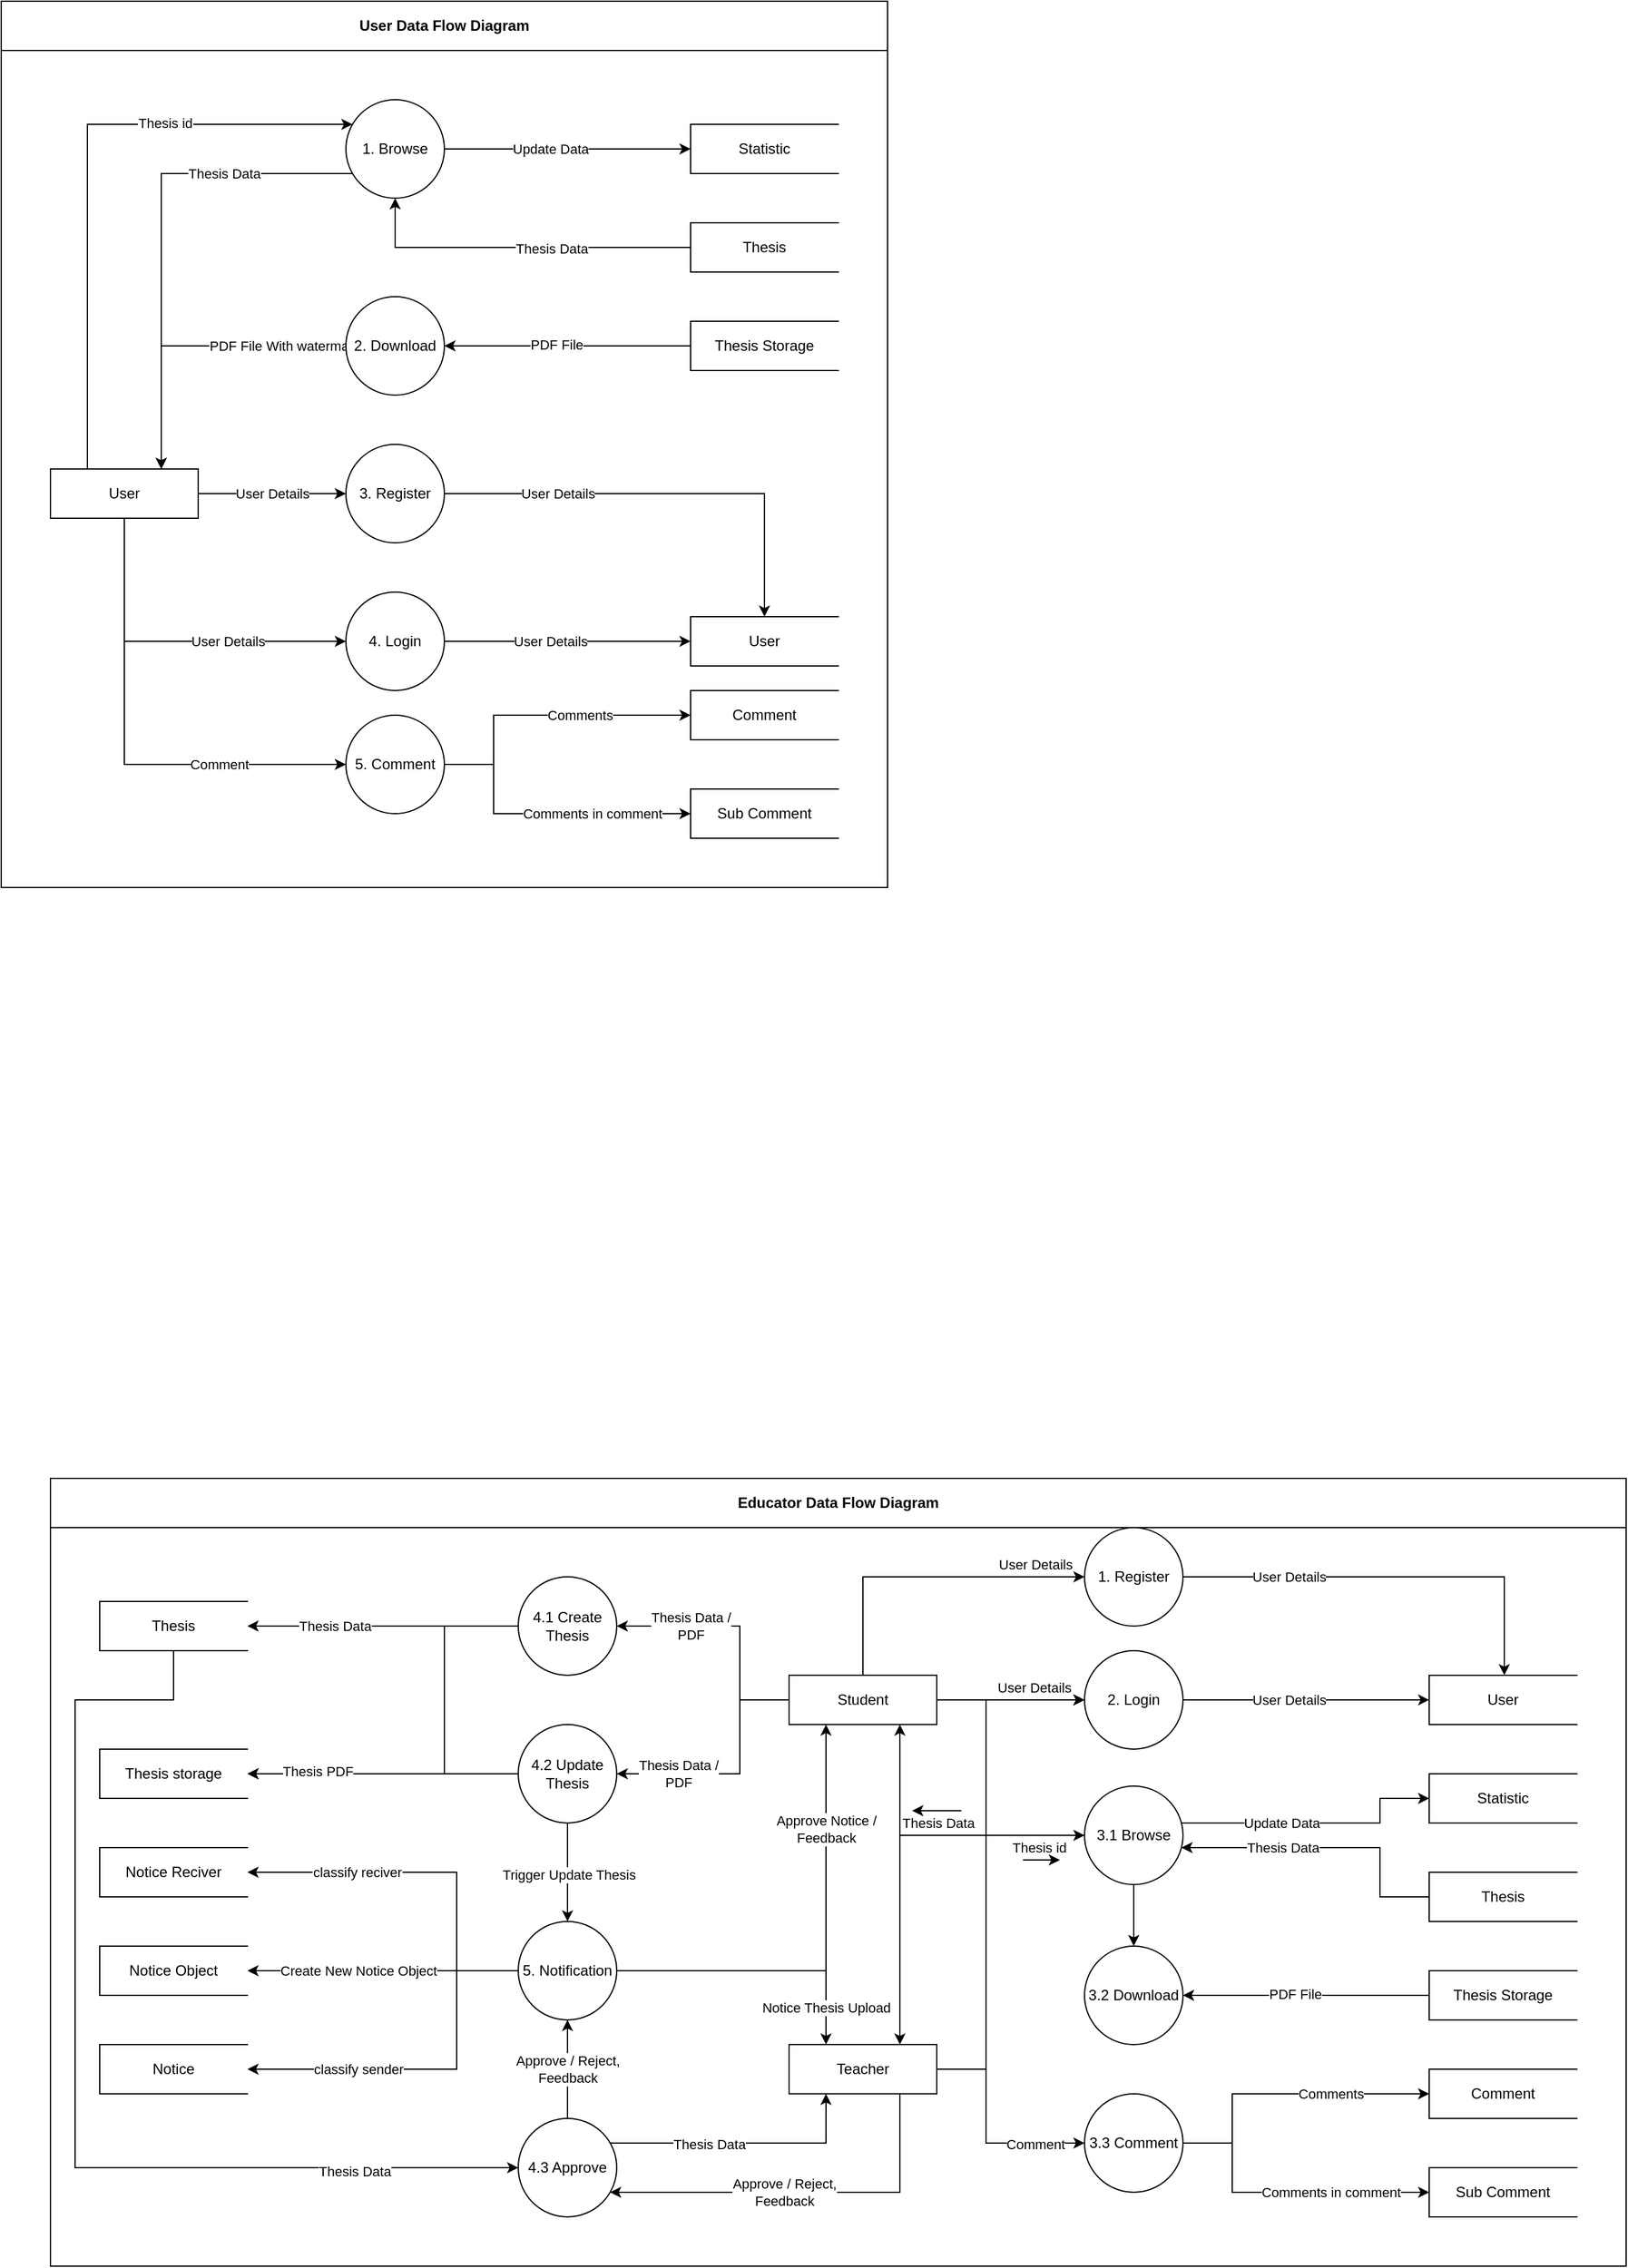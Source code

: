<mxfile version="28.2.3">
  <diagram name="Page-1" id="c7558073-3199-34d8-9f00-42111426c3f3">
    <mxGraphModel dx="2578" dy="1429" grid="1" gridSize="10" guides="1" tooltips="1" connect="1" arrows="1" fold="1" page="1" pageScale="1" pageWidth="1654" pageHeight="1169" background="none" math="0" shadow="0">
      <root>
        <mxCell id="0" />
        <mxCell id="1" parent="0" />
        <mxCell id="8hbtTOkc67gpcLUHmNxA-40" value="&lt;span style=&quot;color: rgb(0, 0, 0);&quot;&gt;Educator Data Flow Diagram&lt;/span&gt;" style="swimlane;whiteSpace=wrap;html=1;startSize=40;" parent="1" vertex="1">
          <mxGeometry x="80" y="1240" width="1280" height="640" as="geometry" />
        </mxCell>
        <mxCell id="8hbtTOkc67gpcLUHmNxA-41" style="edgeStyle=orthogonalEdgeStyle;rounded=0;orthogonalLoop=1;jettySize=auto;html=1;" parent="8hbtTOkc67gpcLUHmNxA-40" source="8hbtTOkc67gpcLUHmNxA-71" target="8hbtTOkc67gpcLUHmNxA-50" edge="1">
          <mxGeometry relative="1" as="geometry">
            <mxPoint x="440" y="179.95" as="sourcePoint" />
            <Array as="points">
              <mxPoint x="270" y="120" />
              <mxPoint x="270" y="120" />
            </Array>
          </mxGeometry>
        </mxCell>
        <mxCell id="8hbtTOkc67gpcLUHmNxA-42" value="Thesis Data" style="edgeLabel;html=1;align=center;verticalAlign=middle;resizable=0;points=[];" parent="8hbtTOkc67gpcLUHmNxA-41" vertex="1" connectable="0">
          <mxGeometry x="0.478" y="2" relative="1" as="geometry">
            <mxPoint x="13" y="-2" as="offset" />
          </mxGeometry>
        </mxCell>
        <mxCell id="8hbtTOkc67gpcLUHmNxA-43" style="edgeStyle=orthogonalEdgeStyle;rounded=0;orthogonalLoop=1;jettySize=auto;html=1;" parent="8hbtTOkc67gpcLUHmNxA-40" source="8hbtTOkc67gpcLUHmNxA-49" target="8hbtTOkc67gpcLUHmNxA-71" edge="1">
          <mxGeometry relative="1" as="geometry">
            <mxPoint x="320" y="179.95" as="targetPoint" />
            <Array as="points">
              <mxPoint x="560" y="179.95" />
              <mxPoint x="560" y="119.95" />
            </Array>
          </mxGeometry>
        </mxCell>
        <mxCell id="8hbtTOkc67gpcLUHmNxA-44" value="Thesis Data /&lt;div&gt;PDF&lt;/div&gt;" style="edgeLabel;html=1;align=center;verticalAlign=middle;resizable=0;points=[];" parent="8hbtTOkc67gpcLUHmNxA-43" vertex="1" connectable="0">
          <mxGeometry x="-0.186" y="3" relative="1" as="geometry">
            <mxPoint x="-37" y="-19" as="offset" />
          </mxGeometry>
        </mxCell>
        <mxCell id="8hbtTOkc67gpcLUHmNxA-45" style="edgeStyle=orthogonalEdgeStyle;rounded=0;orthogonalLoop=1;jettySize=auto;html=1;" parent="8hbtTOkc67gpcLUHmNxA-40" source="8hbtTOkc67gpcLUHmNxA-49" target="8hbtTOkc67gpcLUHmNxA-74" edge="1">
          <mxGeometry relative="1" as="geometry">
            <Array as="points">
              <mxPoint x="560" y="179.95" />
              <mxPoint x="560" y="239.95" />
            </Array>
            <mxPoint x="320" y="259.95" as="targetPoint" />
          </mxGeometry>
        </mxCell>
        <mxCell id="8hbtTOkc67gpcLUHmNxA-46" value="Thesis Data /&lt;div&gt;PDF&lt;/div&gt;" style="edgeLabel;html=1;align=center;verticalAlign=middle;resizable=0;points=[];" parent="8hbtTOkc67gpcLUHmNxA-45" vertex="1" connectable="0">
          <mxGeometry x="0.372" y="-4" relative="1" as="geometry">
            <mxPoint x="-13" y="4" as="offset" />
          </mxGeometry>
        </mxCell>
        <mxCell id="8hbtTOkc67gpcLUHmNxA-47" style="edgeStyle=orthogonalEdgeStyle;html=1;rounded=0;curved=0;strokeColor=default;" parent="8hbtTOkc67gpcLUHmNxA-40" source="8hbtTOkc67gpcLUHmNxA-49" target="8hbtTOkc67gpcLUHmNxA-98" edge="1">
          <mxGeometry relative="1" as="geometry">
            <Array as="points">
              <mxPoint x="660" y="80" />
            </Array>
          </mxGeometry>
        </mxCell>
        <mxCell id="8hbtTOkc67gpcLUHmNxA-48" value="&lt;span style=&quot;color: rgb(0, 0, 0);&quot;&gt;User Details&lt;/span&gt;" style="edgeLabel;html=1;align=center;verticalAlign=middle;resizable=0;points=[];" parent="8hbtTOkc67gpcLUHmNxA-47" vertex="1" connectable="0">
          <mxGeometry x="0.177" relative="1" as="geometry">
            <mxPoint x="67" y="-10" as="offset" />
          </mxGeometry>
        </mxCell>
        <mxCell id="8hbtTOkc67gpcLUHmNxA-49" value="Student" style="html=1;dashed=0;whiteSpace=wrap;rounded=0;" parent="8hbtTOkc67gpcLUHmNxA-40" vertex="1">
          <mxGeometry x="600" y="159.95" width="120" height="40" as="geometry" />
        </mxCell>
        <mxCell id="3HOMXt8vWWaVYnF211hJ-46" style="edgeStyle=orthogonalEdgeStyle;rounded=0;orthogonalLoop=1;jettySize=auto;html=1;" edge="1" parent="8hbtTOkc67gpcLUHmNxA-40" source="8hbtTOkc67gpcLUHmNxA-50" target="8hbtTOkc67gpcLUHmNxA-79">
          <mxGeometry relative="1" as="geometry">
            <Array as="points">
              <mxPoint x="100" y="180" />
              <mxPoint x="20" y="180" />
              <mxPoint x="20" y="560" />
            </Array>
          </mxGeometry>
        </mxCell>
        <mxCell id="3HOMXt8vWWaVYnF211hJ-47" value="Thesis Data" style="edgeLabel;html=1;align=center;verticalAlign=middle;resizable=0;points=[];" vertex="1" connectable="0" parent="3HOMXt8vWWaVYnF211hJ-46">
          <mxGeometry x="0.689" y="-3" relative="1" as="geometry">
            <mxPoint as="offset" />
          </mxGeometry>
        </mxCell>
        <mxCell id="8hbtTOkc67gpcLUHmNxA-50" value="Thesis" style="html=1;dashed=0;whiteSpace=wrap;shape=partialRectangle;right=0;" parent="8hbtTOkc67gpcLUHmNxA-40" vertex="1">
          <mxGeometry x="40" y="99.95" width="120" height="40" as="geometry" />
        </mxCell>
        <mxCell id="8hbtTOkc67gpcLUHmNxA-51" style="edgeStyle=orthogonalEdgeStyle;rounded=0;orthogonalLoop=1;jettySize=auto;html=1;" parent="8hbtTOkc67gpcLUHmNxA-40" source="8hbtTOkc67gpcLUHmNxA-74" edge="1">
          <mxGeometry relative="1" as="geometry">
            <mxPoint x="420" y="359.95" as="targetPoint" />
            <Array as="points" />
            <mxPoint x="380" y="279.95" as="sourcePoint" />
          </mxGeometry>
        </mxCell>
        <mxCell id="8hbtTOkc67gpcLUHmNxA-52" value="Trigger Update Thesis" style="edgeLabel;html=1;align=center;verticalAlign=middle;resizable=0;points=[];" parent="8hbtTOkc67gpcLUHmNxA-51" vertex="1" connectable="0">
          <mxGeometry x="0.081" y="-1" relative="1" as="geometry">
            <mxPoint x="1" y="-1" as="offset" />
          </mxGeometry>
        </mxCell>
        <mxCell id="8hbtTOkc67gpcLUHmNxA-53" style="edgeStyle=orthogonalEdgeStyle;rounded=0;orthogonalLoop=1;jettySize=auto;html=1;" parent="8hbtTOkc67gpcLUHmNxA-40" source="8hbtTOkc67gpcLUHmNxA-78" target="8hbtTOkc67gpcLUHmNxA-65" edge="1">
          <mxGeometry relative="1" as="geometry">
            <mxPoint x="480" y="389.947" as="sourcePoint" />
            <Array as="points">
              <mxPoint x="630" y="400" />
            </Array>
          </mxGeometry>
        </mxCell>
        <mxCell id="8hbtTOkc67gpcLUHmNxA-54" value="Notice Thesis Upload" style="edgeLabel;html=1;align=center;verticalAlign=middle;resizable=0;points=[];" parent="8hbtTOkc67gpcLUHmNxA-53" vertex="1" connectable="0">
          <mxGeometry x="0.674" y="-1" relative="1" as="geometry">
            <mxPoint x="1" y="7" as="offset" />
          </mxGeometry>
        </mxCell>
        <mxCell id="8hbtTOkc67gpcLUHmNxA-55" style="edgeStyle=orthogonalEdgeStyle;rounded=0;orthogonalLoop=1;jettySize=auto;html=1;" parent="8hbtTOkc67gpcLUHmNxA-40" source="8hbtTOkc67gpcLUHmNxA-78" target="8hbtTOkc67gpcLUHmNxA-67" edge="1">
          <mxGeometry relative="1" as="geometry">
            <mxPoint x="360" y="379.95" as="sourcePoint" />
          </mxGeometry>
        </mxCell>
        <mxCell id="8hbtTOkc67gpcLUHmNxA-56" value="Create New Notice Object" style="edgeLabel;html=1;align=center;verticalAlign=middle;resizable=0;points=[];" parent="8hbtTOkc67gpcLUHmNxA-55" vertex="1" connectable="0">
          <mxGeometry x="-0.038" y="2" relative="1" as="geometry">
            <mxPoint x="-24" y="-2" as="offset" />
          </mxGeometry>
        </mxCell>
        <mxCell id="8hbtTOkc67gpcLUHmNxA-57" style="edgeStyle=orthogonalEdgeStyle;rounded=0;orthogonalLoop=1;jettySize=auto;html=1;" parent="8hbtTOkc67gpcLUHmNxA-40" source="8hbtTOkc67gpcLUHmNxA-78" target="8hbtTOkc67gpcLUHmNxA-69" edge="1">
          <mxGeometry relative="1" as="geometry">
            <mxPoint x="800" y="-60.05" as="targetPoint" />
            <mxPoint x="360" y="379.947" as="sourcePoint" />
            <Array as="points">
              <mxPoint x="330" y="400" />
              <mxPoint x="330" y="320" />
            </Array>
          </mxGeometry>
        </mxCell>
        <mxCell id="8hbtTOkc67gpcLUHmNxA-58" value="classify reciver" style="edgeLabel;html=1;align=center;verticalAlign=middle;resizable=0;points=[];" parent="8hbtTOkc67gpcLUHmNxA-57" vertex="1" connectable="0">
          <mxGeometry x="0.688" y="-1" relative="1" as="geometry">
            <mxPoint x="42" y="1" as="offset" />
          </mxGeometry>
        </mxCell>
        <mxCell id="8hbtTOkc67gpcLUHmNxA-59" style="edgeStyle=orthogonalEdgeStyle;rounded=0;orthogonalLoop=1;jettySize=auto;html=1;" parent="8hbtTOkc67gpcLUHmNxA-40" source="8hbtTOkc67gpcLUHmNxA-78" target="8hbtTOkc67gpcLUHmNxA-68" edge="1">
          <mxGeometry relative="1" as="geometry">
            <mxPoint x="360" y="379.947" as="sourcePoint" />
            <Array as="points">
              <mxPoint x="330" y="400" />
              <mxPoint x="330" y="480" />
            </Array>
          </mxGeometry>
        </mxCell>
        <mxCell id="8hbtTOkc67gpcLUHmNxA-60" value="classify sender" style="edgeLabel;html=1;align=center;verticalAlign=middle;resizable=0;points=[];" parent="8hbtTOkc67gpcLUHmNxA-59" vertex="1" connectable="0">
          <mxGeometry x="0.683" y="2" relative="1" as="geometry">
            <mxPoint x="42" y="-2" as="offset" />
          </mxGeometry>
        </mxCell>
        <mxCell id="8hbtTOkc67gpcLUHmNxA-61" style="edgeStyle=orthogonalEdgeStyle;rounded=0;orthogonalLoop=1;jettySize=auto;html=1;" parent="8hbtTOkc67gpcLUHmNxA-40" source="8hbtTOkc67gpcLUHmNxA-78" target="8hbtTOkc67gpcLUHmNxA-49" edge="1">
          <mxGeometry relative="1" as="geometry">
            <mxPoint x="480" y="369.947" as="sourcePoint" />
            <Array as="points">
              <mxPoint x="630" y="400" />
            </Array>
          </mxGeometry>
        </mxCell>
        <mxCell id="8hbtTOkc67gpcLUHmNxA-62" value="Approve Notice /&lt;div&gt;Feedback&lt;/div&gt;" style="edgeLabel;html=1;align=center;verticalAlign=middle;resizable=0;points=[];" parent="8hbtTOkc67gpcLUHmNxA-61" vertex="1" connectable="0">
          <mxGeometry x="0.049" relative="1" as="geometry">
            <mxPoint y="-91" as="offset" />
          </mxGeometry>
        </mxCell>
        <mxCell id="8hbtTOkc67gpcLUHmNxA-63" style="edgeStyle=orthogonalEdgeStyle;rounded=0;orthogonalLoop=1;jettySize=auto;html=1;" parent="8hbtTOkc67gpcLUHmNxA-40" source="8hbtTOkc67gpcLUHmNxA-65" target="8hbtTOkc67gpcLUHmNxA-79" edge="1">
          <mxGeometry relative="1" as="geometry">
            <mxPoint x="480" y="600" as="targetPoint" />
            <Array as="points">
              <mxPoint x="690" y="580" />
            </Array>
          </mxGeometry>
        </mxCell>
        <mxCell id="8hbtTOkc67gpcLUHmNxA-64" value="Approve / Reject,&lt;div&gt;Feedback&lt;/div&gt;" style="edgeLabel;html=1;align=center;verticalAlign=middle;resizable=0;points=[];" parent="8hbtTOkc67gpcLUHmNxA-63" vertex="1" connectable="0">
          <mxGeometry x="-0.093" y="-1" relative="1" as="geometry">
            <mxPoint x="-31" y="1" as="offset" />
          </mxGeometry>
        </mxCell>
        <mxCell id="8hbtTOkc67gpcLUHmNxA-65" value="Teacher" style="html=1;dashed=0;whiteSpace=wrap;rounded=0;" parent="8hbtTOkc67gpcLUHmNxA-40" vertex="1">
          <mxGeometry x="600" y="459.95" width="120" height="40" as="geometry" />
        </mxCell>
        <mxCell id="8hbtTOkc67gpcLUHmNxA-66" style="edgeStyle=orthogonalEdgeStyle;rounded=0;orthogonalLoop=1;jettySize=auto;html=1;" parent="8hbtTOkc67gpcLUHmNxA-40" source="8hbtTOkc67gpcLUHmNxA-78" edge="1">
          <mxGeometry relative="1" as="geometry">
            <mxPoint x="420" y="399.95" as="targetPoint" />
          </mxGeometry>
        </mxCell>
        <mxCell id="8hbtTOkc67gpcLUHmNxA-67" value="Notice Object" style="html=1;dashed=0;whiteSpace=wrap;shape=partialRectangle;right=0;" parent="8hbtTOkc67gpcLUHmNxA-40" vertex="1">
          <mxGeometry x="40" y="379.95" width="120" height="40" as="geometry" />
        </mxCell>
        <mxCell id="8hbtTOkc67gpcLUHmNxA-68" value="Notice" style="html=1;dashed=0;whiteSpace=wrap;shape=partialRectangle;right=0;" parent="8hbtTOkc67gpcLUHmNxA-40" vertex="1">
          <mxGeometry x="40" y="459.95" width="120" height="40" as="geometry" />
        </mxCell>
        <mxCell id="8hbtTOkc67gpcLUHmNxA-69" value="Notice Reciver" style="html=1;dashed=0;whiteSpace=wrap;shape=partialRectangle;right=0;" parent="8hbtTOkc67gpcLUHmNxA-40" vertex="1">
          <mxGeometry x="40" y="299.95" width="120" height="40" as="geometry" />
        </mxCell>
        <mxCell id="8hbtTOkc67gpcLUHmNxA-70" style="edgeStyle=orthogonalEdgeStyle;rounded=0;orthogonalLoop=1;jettySize=auto;html=1;" parent="8hbtTOkc67gpcLUHmNxA-40" source="8hbtTOkc67gpcLUHmNxA-71" target="8hbtTOkc67gpcLUHmNxA-75" edge="1">
          <mxGeometry relative="1" as="geometry">
            <Array as="points">
              <mxPoint x="320" y="120" />
              <mxPoint x="320" y="240" />
            </Array>
          </mxGeometry>
        </mxCell>
        <mxCell id="8hbtTOkc67gpcLUHmNxA-71" value="4.1 Create Thesis" style="ellipse;whiteSpace=wrap;html=1;aspect=fixed;" parent="8hbtTOkc67gpcLUHmNxA-40" vertex="1">
          <mxGeometry x="380" y="79.95" width="80" height="80" as="geometry" />
        </mxCell>
        <mxCell id="8hbtTOkc67gpcLUHmNxA-72" style="edgeStyle=orthogonalEdgeStyle;rounded=0;orthogonalLoop=1;jettySize=auto;html=1;" parent="8hbtTOkc67gpcLUHmNxA-40" source="8hbtTOkc67gpcLUHmNxA-74" target="8hbtTOkc67gpcLUHmNxA-75" edge="1">
          <mxGeometry relative="1" as="geometry">
            <Array as="points">
              <mxPoint x="270" y="240" />
              <mxPoint x="270" y="240" />
            </Array>
          </mxGeometry>
        </mxCell>
        <mxCell id="8hbtTOkc67gpcLUHmNxA-73" value="Thesis PDF" style="edgeLabel;html=1;align=center;verticalAlign=middle;resizable=0;points=[];" parent="8hbtTOkc67gpcLUHmNxA-72" vertex="1" connectable="0">
          <mxGeometry x="0.488" y="-2" relative="1" as="geometry">
            <mxPoint as="offset" />
          </mxGeometry>
        </mxCell>
        <mxCell id="8hbtTOkc67gpcLUHmNxA-74" value="4.2 Update Thesis" style="ellipse;whiteSpace=wrap;html=1;aspect=fixed;" parent="8hbtTOkc67gpcLUHmNxA-40" vertex="1">
          <mxGeometry x="380" y="199.95" width="80" height="80" as="geometry" />
        </mxCell>
        <mxCell id="8hbtTOkc67gpcLUHmNxA-75" value="Thesis storage" style="html=1;dashed=0;whiteSpace=wrap;shape=partialRectangle;right=0;" parent="8hbtTOkc67gpcLUHmNxA-40" vertex="1">
          <mxGeometry x="40" y="219.95" width="120" height="40" as="geometry" />
        </mxCell>
        <mxCell id="8hbtTOkc67gpcLUHmNxA-76" value="" style="edgeStyle=orthogonalEdgeStyle;rounded=0;orthogonalLoop=1;jettySize=auto;html=1;" parent="8hbtTOkc67gpcLUHmNxA-40" source="8hbtTOkc67gpcLUHmNxA-79" target="8hbtTOkc67gpcLUHmNxA-78" edge="1">
          <mxGeometry relative="1" as="geometry">
            <mxPoint x="460" y="439.95" as="targetPoint" />
            <mxPoint x="420" y="580" as="sourcePoint" />
          </mxGeometry>
        </mxCell>
        <mxCell id="8hbtTOkc67gpcLUHmNxA-77" value="Approve / Reject,&lt;div&gt;Feedback&lt;/div&gt;" style="edgeLabel;html=1;align=center;verticalAlign=middle;resizable=0;points=[];" parent="8hbtTOkc67gpcLUHmNxA-76" vertex="1" connectable="0">
          <mxGeometry x="-0.327" y="-1" relative="1" as="geometry">
            <mxPoint x="-1" y="-13" as="offset" />
          </mxGeometry>
        </mxCell>
        <mxCell id="8hbtTOkc67gpcLUHmNxA-78" value="5. Notification" style="ellipse;whiteSpace=wrap;html=1;aspect=fixed;" parent="8hbtTOkc67gpcLUHmNxA-40" vertex="1">
          <mxGeometry x="380" y="359.95" width="80" height="80" as="geometry" />
        </mxCell>
        <mxCell id="3HOMXt8vWWaVYnF211hJ-44" style="edgeStyle=orthogonalEdgeStyle;rounded=0;orthogonalLoop=1;jettySize=auto;html=1;" edge="1" parent="8hbtTOkc67gpcLUHmNxA-40" source="8hbtTOkc67gpcLUHmNxA-79" target="8hbtTOkc67gpcLUHmNxA-65">
          <mxGeometry relative="1" as="geometry">
            <Array as="points">
              <mxPoint x="630" y="540" />
            </Array>
          </mxGeometry>
        </mxCell>
        <mxCell id="3HOMXt8vWWaVYnF211hJ-45" value="Thesis Data" style="edgeLabel;html=1;align=center;verticalAlign=middle;resizable=0;points=[];" vertex="1" connectable="0" parent="3HOMXt8vWWaVYnF211hJ-44">
          <mxGeometry x="-0.255" y="-1" relative="1" as="geometry">
            <mxPoint as="offset" />
          </mxGeometry>
        </mxCell>
        <mxCell id="8hbtTOkc67gpcLUHmNxA-79" value="4.3 Approve" style="ellipse;whiteSpace=wrap;html=1;aspect=fixed;" parent="8hbtTOkc67gpcLUHmNxA-40" vertex="1">
          <mxGeometry x="380" y="519.95" width="80" height="80" as="geometry" />
        </mxCell>
        <mxCell id="8hbtTOkc67gpcLUHmNxA-80" style="edgeStyle=orthogonalEdgeStyle;rounded=0;orthogonalLoop=1;jettySize=auto;html=1;" parent="8hbtTOkc67gpcLUHmNxA-40" source="8hbtTOkc67gpcLUHmNxA-86" target="8hbtTOkc67gpcLUHmNxA-85" edge="1">
          <mxGeometry relative="1" as="geometry">
            <Array as="points" />
            <mxPoint x="920" y="239.9" as="sourcePoint" />
          </mxGeometry>
        </mxCell>
        <mxCell id="8hbtTOkc67gpcLUHmNxA-81" value="User Details" style="edgeLabel;html=1;align=center;verticalAlign=middle;resizable=0;points=[];" parent="8hbtTOkc67gpcLUHmNxA-80" vertex="1" connectable="0">
          <mxGeometry x="-0.669" y="2" relative="1" as="geometry">
            <mxPoint x="53" y="2" as="offset" />
          </mxGeometry>
        </mxCell>
        <mxCell id="8hbtTOkc67gpcLUHmNxA-82" style="edgeStyle=orthogonalEdgeStyle;rounded=0;orthogonalLoop=1;jettySize=auto;html=1;" parent="8hbtTOkc67gpcLUHmNxA-40" source="8hbtTOkc67gpcLUHmNxA-88" target="8hbtTOkc67gpcLUHmNxA-84" edge="1">
          <mxGeometry relative="1" as="geometry">
            <mxPoint x="960" y="360" as="sourcePoint" />
            <Array as="points">
              <mxPoint x="1080" y="280" />
              <mxPoint x="1080" y="260" />
            </Array>
          </mxGeometry>
        </mxCell>
        <mxCell id="8hbtTOkc67gpcLUHmNxA-83" value="Update Data" style="edgeLabel;html=1;align=center;verticalAlign=middle;resizable=0;points=[];" parent="8hbtTOkc67gpcLUHmNxA-82" vertex="1" connectable="0">
          <mxGeometry x="-0.139" y="2" relative="1" as="geometry">
            <mxPoint x="-14" y="2" as="offset" />
          </mxGeometry>
        </mxCell>
        <mxCell id="8hbtTOkc67gpcLUHmNxA-84" value="Statistic" style="html=1;dashed=0;whiteSpace=wrap;shape=partialRectangle;right=0;" parent="8hbtTOkc67gpcLUHmNxA-40" vertex="1">
          <mxGeometry x="1120" y="240" width="120" height="40" as="geometry" />
        </mxCell>
        <mxCell id="8hbtTOkc67gpcLUHmNxA-85" value="User" style="html=1;dashed=0;whiteSpace=wrap;shape=partialRectangle;right=0;" parent="8hbtTOkc67gpcLUHmNxA-40" vertex="1">
          <mxGeometry x="1120" y="159.95" width="120" height="40" as="geometry" />
        </mxCell>
        <mxCell id="8hbtTOkc67gpcLUHmNxA-86" value="2. Login" style="ellipse;whiteSpace=wrap;html=1;aspect=fixed;" parent="8hbtTOkc67gpcLUHmNxA-40" vertex="1">
          <mxGeometry x="840" y="139.95" width="80" height="80" as="geometry" />
        </mxCell>
        <mxCell id="8hbtTOkc67gpcLUHmNxA-87" style="edgeStyle=orthogonalEdgeStyle;html=1;" parent="8hbtTOkc67gpcLUHmNxA-40" source="8hbtTOkc67gpcLUHmNxA-88" target="8hbtTOkc67gpcLUHmNxA-89" edge="1">
          <mxGeometry relative="1" as="geometry" />
        </mxCell>
        <mxCell id="8hbtTOkc67gpcLUHmNxA-88" value="3.1 Browse" style="ellipse;whiteSpace=wrap;html=1;aspect=fixed;" parent="8hbtTOkc67gpcLUHmNxA-40" vertex="1">
          <mxGeometry x="840" y="250" width="80" height="80" as="geometry" />
        </mxCell>
        <mxCell id="8hbtTOkc67gpcLUHmNxA-89" value="3.2 Download" style="ellipse;whiteSpace=wrap;html=1;aspect=fixed;" parent="8hbtTOkc67gpcLUHmNxA-40" vertex="1">
          <mxGeometry x="840" y="380" width="80" height="80" as="geometry" />
        </mxCell>
        <mxCell id="8hbtTOkc67gpcLUHmNxA-90" style="edgeStyle=orthogonalEdgeStyle;rounded=0;orthogonalLoop=1;jettySize=auto;html=1;" parent="8hbtTOkc67gpcLUHmNxA-40" source="8hbtTOkc67gpcLUHmNxA-92" target="8hbtTOkc67gpcLUHmNxA-88" edge="1">
          <mxGeometry relative="1" as="geometry">
            <mxPoint x="950" y="430" as="targetPoint" />
            <Array as="points">
              <mxPoint x="1080" y="340" />
              <mxPoint x="1080" y="300" />
            </Array>
          </mxGeometry>
        </mxCell>
        <mxCell id="8hbtTOkc67gpcLUHmNxA-91" value="Thesis Data" style="edgeLabel;html=1;align=center;verticalAlign=middle;resizable=0;points=[];" parent="8hbtTOkc67gpcLUHmNxA-90" vertex="1" connectable="0">
          <mxGeometry x="-0.191" y="1" relative="1" as="geometry">
            <mxPoint x="-62" y="-1" as="offset" />
          </mxGeometry>
        </mxCell>
        <mxCell id="8hbtTOkc67gpcLUHmNxA-92" value="Thesis" style="html=1;dashed=0;whiteSpace=wrap;shape=partialRectangle;right=0;" parent="8hbtTOkc67gpcLUHmNxA-40" vertex="1">
          <mxGeometry x="1120" y="320" width="120" height="40" as="geometry" />
        </mxCell>
        <mxCell id="8hbtTOkc67gpcLUHmNxA-93" style="edgeStyle=orthogonalEdgeStyle;rounded=0;orthogonalLoop=1;jettySize=auto;html=1;" parent="8hbtTOkc67gpcLUHmNxA-40" source="8hbtTOkc67gpcLUHmNxA-95" target="8hbtTOkc67gpcLUHmNxA-89" edge="1">
          <mxGeometry relative="1" as="geometry">
            <mxPoint x="920" y="420" as="targetPoint" />
          </mxGeometry>
        </mxCell>
        <mxCell id="8hbtTOkc67gpcLUHmNxA-94" value="PDF File" style="edgeLabel;html=1;align=center;verticalAlign=middle;resizable=0;points=[];" parent="8hbtTOkc67gpcLUHmNxA-93" vertex="1" connectable="0">
          <mxGeometry x="0.093" y="-1" relative="1" as="geometry">
            <mxPoint as="offset" />
          </mxGeometry>
        </mxCell>
        <mxCell id="8hbtTOkc67gpcLUHmNxA-95" value="Thesis Storage" style="html=1;dashed=0;whiteSpace=wrap;shape=partialRectangle;right=0;" parent="8hbtTOkc67gpcLUHmNxA-40" vertex="1">
          <mxGeometry x="1120" y="400" width="120" height="40" as="geometry" />
        </mxCell>
        <mxCell id="8hbtTOkc67gpcLUHmNxA-96" style="edgeStyle=orthogonalEdgeStyle;rounded=0;orthogonalLoop=1;jettySize=auto;html=1;" parent="8hbtTOkc67gpcLUHmNxA-40" target="8hbtTOkc67gpcLUHmNxA-85" edge="1">
          <mxGeometry relative="1" as="geometry">
            <mxPoint x="920.0" y="79.95" as="sourcePoint" />
            <Array as="points">
              <mxPoint x="1181" y="80" />
            </Array>
            <mxPoint x="1181.27" y="209.85" as="targetPoint" />
          </mxGeometry>
        </mxCell>
        <mxCell id="8hbtTOkc67gpcLUHmNxA-97" value="User Details" style="edgeLabel;html=1;align=center;verticalAlign=middle;resizable=0;points=[];" parent="8hbtTOkc67gpcLUHmNxA-96" vertex="1" connectable="0">
          <mxGeometry x="-0.333" y="-3" relative="1" as="geometry">
            <mxPoint x="-28" y="-3" as="offset" />
          </mxGeometry>
        </mxCell>
        <mxCell id="8hbtTOkc67gpcLUHmNxA-98" value="1. Register" style="ellipse;whiteSpace=wrap;html=1;aspect=fixed;" parent="8hbtTOkc67gpcLUHmNxA-40" vertex="1">
          <mxGeometry x="840" y="40.0" width="80" height="80" as="geometry" />
        </mxCell>
        <mxCell id="8hbtTOkc67gpcLUHmNxA-99" style="edgeStyle=orthogonalEdgeStyle;rounded=0;orthogonalLoop=1;jettySize=auto;html=1;" parent="8hbtTOkc67gpcLUHmNxA-40" source="8hbtTOkc67gpcLUHmNxA-49" target="8hbtTOkc67gpcLUHmNxA-86" edge="1">
          <mxGeometry relative="1" as="geometry">
            <mxPoint x="851" y="260" as="targetPoint" />
            <Array as="points">
              <mxPoint x="880" y="180" />
            </Array>
            <mxPoint x="730" y="490" as="sourcePoint" />
          </mxGeometry>
        </mxCell>
        <mxCell id="8hbtTOkc67gpcLUHmNxA-100" style="edgeStyle=orthogonalEdgeStyle;rounded=0;orthogonalLoop=1;jettySize=auto;html=1;" parent="8hbtTOkc67gpcLUHmNxA-40" source="8hbtTOkc67gpcLUHmNxA-65" target="8hbtTOkc67gpcLUHmNxA-88" edge="1">
          <mxGeometry relative="1" as="geometry">
            <Array as="points">
              <mxPoint x="760" y="480" />
              <mxPoint x="760" y="290" />
            </Array>
            <mxPoint x="1515" y="470" as="targetPoint" />
            <mxPoint x="1390" y="370" as="sourcePoint" />
          </mxGeometry>
        </mxCell>
        <mxCell id="8hbtTOkc67gpcLUHmNxA-101" style="edgeStyle=orthogonalEdgeStyle;rounded=0;orthogonalLoop=1;jettySize=auto;html=1;" parent="8hbtTOkc67gpcLUHmNxA-40" source="8hbtTOkc67gpcLUHmNxA-88" target="8hbtTOkc67gpcLUHmNxA-65" edge="1">
          <mxGeometry relative="1" as="geometry">
            <Array as="points">
              <mxPoint x="690" y="290" />
            </Array>
            <mxPoint x="830" y="490" as="sourcePoint" />
            <mxPoint x="790" y="530" as="targetPoint" />
          </mxGeometry>
        </mxCell>
        <mxCell id="8hbtTOkc67gpcLUHmNxA-102" value="3.3 Comment" style="ellipse;whiteSpace=wrap;html=1;aspect=fixed;" parent="8hbtTOkc67gpcLUHmNxA-40" vertex="1">
          <mxGeometry x="840" y="499.95" width="80" height="80" as="geometry" />
        </mxCell>
        <mxCell id="8hbtTOkc67gpcLUHmNxA-103" value="Comment" style="html=1;dashed=0;whiteSpace=wrap;shape=partialRectangle;right=0;" parent="8hbtTOkc67gpcLUHmNxA-40" vertex="1">
          <mxGeometry x="1120" y="480" width="120" height="40" as="geometry" />
        </mxCell>
        <mxCell id="8hbtTOkc67gpcLUHmNxA-104" value="" style="edgeStyle=orthogonalEdgeStyle;rounded=0;orthogonalLoop=1;jettySize=auto;html=1;" parent="8hbtTOkc67gpcLUHmNxA-40" source="8hbtTOkc67gpcLUHmNxA-102" target="8hbtTOkc67gpcLUHmNxA-103" edge="1">
          <mxGeometry relative="1" as="geometry">
            <mxPoint x="940" y="680" as="sourcePoint" />
            <Array as="points">
              <mxPoint x="960" y="540" />
              <mxPoint x="960" y="500" />
            </Array>
          </mxGeometry>
        </mxCell>
        <mxCell id="8hbtTOkc67gpcLUHmNxA-105" value="&lt;span style=&quot;color: rgb(0, 0, 0);&quot;&gt;Comments&lt;/span&gt;" style="edgeLabel;html=1;align=center;verticalAlign=middle;resizable=0;points=[];" parent="8hbtTOkc67gpcLUHmNxA-104" vertex="1" connectable="0">
          <mxGeometry x="0.135" relative="1" as="geometry">
            <mxPoint x="24" as="offset" />
          </mxGeometry>
        </mxCell>
        <mxCell id="8hbtTOkc67gpcLUHmNxA-106" value="Sub Comment" style="html=1;dashed=0;whiteSpace=wrap;shape=partialRectangle;right=0;" parent="8hbtTOkc67gpcLUHmNxA-40" vertex="1">
          <mxGeometry x="1120" y="560" width="120" height="40" as="geometry" />
        </mxCell>
        <mxCell id="8hbtTOkc67gpcLUHmNxA-107" style="edgeStyle=orthogonalEdgeStyle;rounded=0;orthogonalLoop=1;jettySize=auto;html=1;" parent="8hbtTOkc67gpcLUHmNxA-40" source="8hbtTOkc67gpcLUHmNxA-102" target="8hbtTOkc67gpcLUHmNxA-106" edge="1">
          <mxGeometry relative="1" as="geometry">
            <Array as="points">
              <mxPoint x="960" y="540" />
              <mxPoint x="960" y="580" />
            </Array>
            <mxPoint x="940" y="680.029" as="sourcePoint" />
          </mxGeometry>
        </mxCell>
        <mxCell id="8hbtTOkc67gpcLUHmNxA-108" value="Comments in comment" style="edgeLabel;html=1;align=center;verticalAlign=middle;resizable=0;points=[];" parent="8hbtTOkc67gpcLUHmNxA-107" vertex="1" connectable="0">
          <mxGeometry x="0.234" y="-1" relative="1" as="geometry">
            <mxPoint x="12" y="-1" as="offset" />
          </mxGeometry>
        </mxCell>
        <mxCell id="8hbtTOkc67gpcLUHmNxA-109" style="edgeStyle=orthogonalEdgeStyle;rounded=0;orthogonalLoop=1;jettySize=auto;html=1;" parent="8hbtTOkc67gpcLUHmNxA-40" source="8hbtTOkc67gpcLUHmNxA-49" target="8hbtTOkc67gpcLUHmNxA-102" edge="1">
          <mxGeometry relative="1" as="geometry">
            <Array as="points">
              <mxPoint x="760" y="180" />
              <mxPoint x="760" y="540" />
            </Array>
            <mxPoint x="1510" y="-90.05" as="targetPoint" />
            <mxPoint x="720" y="80" as="sourcePoint" />
          </mxGeometry>
        </mxCell>
        <mxCell id="8hbtTOkc67gpcLUHmNxA-110" value="Comment" style="edgeLabel;html=1;align=center;verticalAlign=middle;resizable=0;points=[];" parent="8hbtTOkc67gpcLUHmNxA-109" vertex="1" connectable="0">
          <mxGeometry x="0.168" relative="1" as="geometry">
            <mxPoint x="40" y="120" as="offset" />
          </mxGeometry>
        </mxCell>
        <mxCell id="8hbtTOkc67gpcLUHmNxA-111" style="edgeStyle=orthogonalEdgeStyle;rounded=0;orthogonalLoop=1;jettySize=auto;html=1;" parent="8hbtTOkc67gpcLUHmNxA-40" source="8hbtTOkc67gpcLUHmNxA-65" target="8hbtTOkc67gpcLUHmNxA-86" edge="1">
          <mxGeometry relative="1" as="geometry">
            <mxPoint x="850" y="190" as="targetPoint" />
            <Array as="points">
              <mxPoint x="760" y="480" />
              <mxPoint x="760" y="180" />
            </Array>
            <mxPoint x="730" y="190" as="sourcePoint" />
          </mxGeometry>
        </mxCell>
        <mxCell id="8hbtTOkc67gpcLUHmNxA-112" value="User Details" style="edgeLabel;html=1;align=center;verticalAlign=middle;resizable=0;points=[];" parent="8hbtTOkc67gpcLUHmNxA-111" vertex="1" connectable="0">
          <mxGeometry x="0.829" y="1" relative="1" as="geometry">
            <mxPoint x="-5" y="-9" as="offset" />
          </mxGeometry>
        </mxCell>
        <mxCell id="8hbtTOkc67gpcLUHmNxA-113" style="edgeStyle=orthogonalEdgeStyle;rounded=0;orthogonalLoop=1;jettySize=auto;html=1;" parent="8hbtTOkc67gpcLUHmNxA-40" source="8hbtTOkc67gpcLUHmNxA-88" target="8hbtTOkc67gpcLUHmNxA-49" edge="1">
          <mxGeometry relative="1" as="geometry">
            <Array as="points">
              <mxPoint x="690" y="290" />
            </Array>
            <mxPoint x="690" y="470" as="sourcePoint" />
            <mxPoint x="851" y="360" as="targetPoint" />
          </mxGeometry>
        </mxCell>
        <mxCell id="8hbtTOkc67gpcLUHmNxA-114" value="Thesis Data" style="edgeLabel;html=1;align=center;verticalAlign=middle;resizable=0;points=[];" parent="8hbtTOkc67gpcLUHmNxA-113" vertex="1" connectable="0">
          <mxGeometry x="-0.41" y="2" relative="1" as="geometry">
            <mxPoint x="-48" y="-12" as="offset" />
          </mxGeometry>
        </mxCell>
        <mxCell id="8hbtTOkc67gpcLUHmNxA-115" value="Thesis id" style="edgeLabel;html=1;align=center;verticalAlign=middle;resizable=0;points=[];" parent="8hbtTOkc67gpcLUHmNxA-113" vertex="1" connectable="0">
          <mxGeometry x="-0.692" relative="1" as="geometry">
            <mxPoint y="10" as="offset" />
          </mxGeometry>
        </mxCell>
        <mxCell id="8hbtTOkc67gpcLUHmNxA-116" value="" style="endArrow=classic;html=1;" parent="1" edge="1">
          <mxGeometry width="50" height="50" relative="1" as="geometry">
            <mxPoint x="820" y="1510" as="sourcePoint" />
            <mxPoint x="780" y="1510" as="targetPoint" />
          </mxGeometry>
        </mxCell>
        <mxCell id="8hbtTOkc67gpcLUHmNxA-117" value="" style="endArrow=classic;html=1;" parent="1" edge="1">
          <mxGeometry width="50" height="50" relative="1" as="geometry">
            <mxPoint x="870" y="1550" as="sourcePoint" />
            <mxPoint x="900" y="1550" as="targetPoint" />
          </mxGeometry>
        </mxCell>
        <mxCell id="3HOMXt8vWWaVYnF211hJ-1" value="User Data Flow Diagram" style="swimlane;whiteSpace=wrap;html=1;startSize=40;" vertex="1" parent="1">
          <mxGeometry x="40" y="40" width="720" height="720" as="geometry" />
        </mxCell>
        <mxCell id="3HOMXt8vWWaVYnF211hJ-2" style="edgeStyle=orthogonalEdgeStyle;rounded=0;orthogonalLoop=1;jettySize=auto;html=1;" edge="1" parent="3HOMXt8vWWaVYnF211hJ-1" source="3HOMXt8vWWaVYnF211hJ-10" target="3HOMXt8vWWaVYnF211hJ-25">
          <mxGeometry relative="1" as="geometry">
            <mxPoint x="280" y="240" as="targetPoint" />
            <Array as="points">
              <mxPoint x="100" y="520" />
            </Array>
          </mxGeometry>
        </mxCell>
        <mxCell id="3HOMXt8vWWaVYnF211hJ-3" value="&lt;span style=&quot;color: rgb(0, 0, 0);&quot;&gt;User Details&lt;/span&gt;" style="edgeLabel;html=1;align=center;verticalAlign=middle;resizable=0;points=[];" vertex="1" connectable="0" parent="3HOMXt8vWWaVYnF211hJ-2">
          <mxGeometry x="0.314" relative="1" as="geometry">
            <mxPoint as="offset" />
          </mxGeometry>
        </mxCell>
        <mxCell id="3HOMXt8vWWaVYnF211hJ-6" style="edgeStyle=orthogonalEdgeStyle;rounded=0;orthogonalLoop=1;jettySize=auto;html=1;" edge="1" parent="3HOMXt8vWWaVYnF211hJ-1" source="3HOMXt8vWWaVYnF211hJ-10" target="3HOMXt8vWWaVYnF211hJ-29">
          <mxGeometry relative="1" as="geometry">
            <Array as="points">
              <mxPoint x="70" y="100" />
            </Array>
            <mxPoint x="280" y="479.95" as="targetPoint" />
          </mxGeometry>
        </mxCell>
        <mxCell id="3HOMXt8vWWaVYnF211hJ-7" value="Thesis id" style="edgeLabel;html=1;align=center;verticalAlign=middle;resizable=0;points=[];" vertex="1" connectable="0" parent="3HOMXt8vWWaVYnF211hJ-6">
          <mxGeometry x="0.383" y="1" relative="1" as="geometry">
            <mxPoint as="offset" />
          </mxGeometry>
        </mxCell>
        <mxCell id="3HOMXt8vWWaVYnF211hJ-10" value="User" style="html=1;dashed=0;whiteSpace=wrap;rounded=0;" vertex="1" parent="3HOMXt8vWWaVYnF211hJ-1">
          <mxGeometry x="40" y="380" width="120" height="40" as="geometry" />
        </mxCell>
        <mxCell id="3HOMXt8vWWaVYnF211hJ-19" style="edgeStyle=orthogonalEdgeStyle;rounded=0;orthogonalLoop=1;jettySize=auto;html=1;" edge="1" parent="3HOMXt8vWWaVYnF211hJ-1" source="3HOMXt8vWWaVYnF211hJ-29" target="3HOMXt8vWWaVYnF211hJ-21">
          <mxGeometry relative="1" as="geometry">
            <mxPoint x="400" y="479.95" as="sourcePoint" />
            <Array as="points">
              <mxPoint x="330" y="110" />
            </Array>
          </mxGeometry>
        </mxCell>
        <mxCell id="3HOMXt8vWWaVYnF211hJ-20" value="Update Data" style="edgeLabel;html=1;align=center;verticalAlign=middle;resizable=0;points=[];" vertex="1" connectable="0" parent="3HOMXt8vWWaVYnF211hJ-19">
          <mxGeometry x="-0.139" y="2" relative="1" as="geometry">
            <mxPoint y="2" as="offset" />
          </mxGeometry>
        </mxCell>
        <mxCell id="3HOMXt8vWWaVYnF211hJ-21" value="Statistic" style="html=1;dashed=0;whiteSpace=wrap;shape=partialRectangle;right=0;" vertex="1" parent="3HOMXt8vWWaVYnF211hJ-1">
          <mxGeometry x="560" y="100" width="120" height="40" as="geometry" />
        </mxCell>
        <mxCell id="3HOMXt8vWWaVYnF211hJ-22" style="edgeStyle=orthogonalEdgeStyle;rounded=0;orthogonalLoop=1;jettySize=auto;html=1;" edge="1" parent="3HOMXt8vWWaVYnF211hJ-1" source="3HOMXt8vWWaVYnF211hJ-30" target="3HOMXt8vWWaVYnF211hJ-10">
          <mxGeometry relative="1" as="geometry">
            <mxPoint x="280" y="640.95" as="sourcePoint" />
            <Array as="points">
              <mxPoint x="130" y="280" />
            </Array>
          </mxGeometry>
        </mxCell>
        <mxCell id="3HOMXt8vWWaVYnF211hJ-23" value="PDF File With watermark" style="edgeLabel;html=1;align=center;verticalAlign=middle;resizable=0;points=[];" vertex="1" connectable="0" parent="3HOMXt8vWWaVYnF211hJ-22">
          <mxGeometry x="-0.361" y="1" relative="1" as="geometry">
            <mxPoint x="30" y="-1" as="offset" />
          </mxGeometry>
        </mxCell>
        <mxCell id="3HOMXt8vWWaVYnF211hJ-27" style="edgeStyle=orthogonalEdgeStyle;rounded=0;orthogonalLoop=1;jettySize=auto;html=1;" edge="1" parent="3HOMXt8vWWaVYnF211hJ-1" source="3HOMXt8vWWaVYnF211hJ-29" target="3HOMXt8vWWaVYnF211hJ-10">
          <mxGeometry relative="1" as="geometry">
            <Array as="points">
              <mxPoint x="130" y="140" />
            </Array>
          </mxGeometry>
        </mxCell>
        <mxCell id="3HOMXt8vWWaVYnF211hJ-28" value="Thesis Data" style="edgeLabel;html=1;align=center;verticalAlign=middle;resizable=0;points=[];" vertex="1" connectable="0" parent="3HOMXt8vWWaVYnF211hJ-27">
          <mxGeometry x="-0.41" y="2" relative="1" as="geometry">
            <mxPoint x="12" y="-2" as="offset" />
          </mxGeometry>
        </mxCell>
        <mxCell id="3HOMXt8vWWaVYnF211hJ-29" value="1. Browse" style="ellipse;whiteSpace=wrap;html=1;aspect=fixed;" vertex="1" parent="3HOMXt8vWWaVYnF211hJ-1">
          <mxGeometry x="280" y="80" width="80" height="80" as="geometry" />
        </mxCell>
        <mxCell id="3HOMXt8vWWaVYnF211hJ-30" value="2. Download" style="ellipse;whiteSpace=wrap;html=1;aspect=fixed;" vertex="1" parent="3HOMXt8vWWaVYnF211hJ-1">
          <mxGeometry x="280" y="240" width="80" height="80" as="geometry" />
        </mxCell>
        <mxCell id="3HOMXt8vWWaVYnF211hJ-31" style="edgeStyle=orthogonalEdgeStyle;rounded=0;orthogonalLoop=1;jettySize=auto;html=1;" edge="1" parent="3HOMXt8vWWaVYnF211hJ-1" source="3HOMXt8vWWaVYnF211hJ-33" target="3HOMXt8vWWaVYnF211hJ-29">
          <mxGeometry relative="1" as="geometry">
            <mxPoint x="390" y="549.95" as="targetPoint" />
            <Array as="points">
              <mxPoint x="320" y="200" />
            </Array>
          </mxGeometry>
        </mxCell>
        <mxCell id="3HOMXt8vWWaVYnF211hJ-32" value="Thesis Data" style="edgeLabel;html=1;align=center;verticalAlign=middle;resizable=0;points=[];" vertex="1" connectable="0" parent="3HOMXt8vWWaVYnF211hJ-31">
          <mxGeometry x="-0.191" y="1" relative="1" as="geometry">
            <mxPoint as="offset" />
          </mxGeometry>
        </mxCell>
        <mxCell id="3HOMXt8vWWaVYnF211hJ-33" value="Thesis" style="html=1;dashed=0;whiteSpace=wrap;shape=partialRectangle;right=0;" vertex="1" parent="3HOMXt8vWWaVYnF211hJ-1">
          <mxGeometry x="560" y="180" width="120" height="40" as="geometry" />
        </mxCell>
        <mxCell id="3HOMXt8vWWaVYnF211hJ-34" style="edgeStyle=orthogonalEdgeStyle;rounded=0;orthogonalLoop=1;jettySize=auto;html=1;" edge="1" parent="3HOMXt8vWWaVYnF211hJ-1" source="3HOMXt8vWWaVYnF211hJ-36" target="3HOMXt8vWWaVYnF211hJ-30">
          <mxGeometry relative="1" as="geometry">
            <mxPoint x="360" y="639.95" as="targetPoint" />
          </mxGeometry>
        </mxCell>
        <mxCell id="3HOMXt8vWWaVYnF211hJ-35" value="PDF File" style="edgeLabel;html=1;align=center;verticalAlign=middle;resizable=0;points=[];" vertex="1" connectable="0" parent="3HOMXt8vWWaVYnF211hJ-34">
          <mxGeometry x="0.093" y="-1" relative="1" as="geometry">
            <mxPoint as="offset" />
          </mxGeometry>
        </mxCell>
        <mxCell id="3HOMXt8vWWaVYnF211hJ-36" value="Thesis Storage" style="html=1;dashed=0;whiteSpace=wrap;shape=partialRectangle;right=0;" vertex="1" parent="3HOMXt8vWWaVYnF211hJ-1">
          <mxGeometry x="560" y="260" width="120" height="40" as="geometry" />
        </mxCell>
        <mxCell id="3HOMXt8vWWaVYnF211hJ-39" value="3. Register" style="ellipse;whiteSpace=wrap;html=1;aspect=fixed;" vertex="1" parent="3HOMXt8vWWaVYnF211hJ-1">
          <mxGeometry x="280" y="360" width="80" height="80" as="geometry" />
        </mxCell>
        <mxCell id="3HOMXt8vWWaVYnF211hJ-25" value="4. Login" style="ellipse;whiteSpace=wrap;html=1;aspect=fixed;" vertex="1" parent="3HOMXt8vWWaVYnF211hJ-1">
          <mxGeometry x="280" y="479.95" width="80" height="80" as="geometry" />
        </mxCell>
        <mxCell id="3HOMXt8vWWaVYnF211hJ-26" value="5. Comment" style="ellipse;whiteSpace=wrap;html=1;aspect=fixed;" vertex="1" parent="3HOMXt8vWWaVYnF211hJ-1">
          <mxGeometry x="280" y="580" width="80" height="80" as="geometry" />
        </mxCell>
        <mxCell id="3HOMXt8vWWaVYnF211hJ-24" value="User" style="html=1;dashed=0;whiteSpace=wrap;shape=partialRectangle;right=0;" vertex="1" parent="3HOMXt8vWWaVYnF211hJ-1">
          <mxGeometry x="560" y="499.95" width="120" height="40" as="geometry" />
        </mxCell>
        <mxCell id="3HOMXt8vWWaVYnF211hJ-15" value="Comment" style="html=1;dashed=0;whiteSpace=wrap;shape=partialRectangle;right=0;" vertex="1" parent="3HOMXt8vWWaVYnF211hJ-1">
          <mxGeometry x="560" y="560" width="120" height="40" as="geometry" />
        </mxCell>
        <mxCell id="3HOMXt8vWWaVYnF211hJ-18" value="Sub Comment" style="html=1;dashed=0;whiteSpace=wrap;shape=partialRectangle;right=0;" vertex="1" parent="3HOMXt8vWWaVYnF211hJ-1">
          <mxGeometry x="560" y="640" width="120" height="40" as="geometry" />
        </mxCell>
        <mxCell id="3HOMXt8vWWaVYnF211hJ-8" style="edgeStyle=orthogonalEdgeStyle;rounded=0;orthogonalLoop=1;jettySize=auto;html=1;" edge="1" parent="3HOMXt8vWWaVYnF211hJ-1" source="3HOMXt8vWWaVYnF211hJ-10" target="3HOMXt8vWWaVYnF211hJ-39">
          <mxGeometry relative="1" as="geometry">
            <mxPoint x="211.6" y="160" as="targetPoint" />
            <Array as="points">
              <mxPoint x="170" y="400" />
              <mxPoint x="170" y="400" />
            </Array>
          </mxGeometry>
        </mxCell>
        <mxCell id="3HOMXt8vWWaVYnF211hJ-9" value="&lt;span style=&quot;color: rgb(0, 0, 0);&quot;&gt;User Details&lt;/span&gt;" style="edgeLabel;html=1;align=center;verticalAlign=middle;resizable=0;points=[];" vertex="1" connectable="0" parent="3HOMXt8vWWaVYnF211hJ-8">
          <mxGeometry x="0.55" relative="1" as="geometry">
            <mxPoint x="-33" as="offset" />
          </mxGeometry>
        </mxCell>
        <mxCell id="3HOMXt8vWWaVYnF211hJ-4" style="edgeStyle=orthogonalEdgeStyle;rounded=0;orthogonalLoop=1;jettySize=auto;html=1;" edge="1" parent="3HOMXt8vWWaVYnF211hJ-1" source="3HOMXt8vWWaVYnF211hJ-10" target="3HOMXt8vWWaVYnF211hJ-26">
          <mxGeometry relative="1" as="geometry">
            <Array as="points">
              <mxPoint x="100" y="620" />
            </Array>
            <mxPoint x="280" y="319.95" as="targetPoint" />
          </mxGeometry>
        </mxCell>
        <mxCell id="3HOMXt8vWWaVYnF211hJ-5" value="&lt;span style=&quot;color: rgb(0, 0, 0);&quot;&gt;Comment&lt;/span&gt;" style="edgeLabel;html=1;align=center;verticalAlign=middle;resizable=0;points=[];" vertex="1" connectable="0" parent="3HOMXt8vWWaVYnF211hJ-4">
          <mxGeometry x="0.168" relative="1" as="geometry">
            <mxPoint x="55" as="offset" />
          </mxGeometry>
        </mxCell>
        <mxCell id="3HOMXt8vWWaVYnF211hJ-11" style="edgeStyle=orthogonalEdgeStyle;rounded=0;orthogonalLoop=1;jettySize=auto;html=1;" edge="1" parent="3HOMXt8vWWaVYnF211hJ-1" source="3HOMXt8vWWaVYnF211hJ-25" target="3HOMXt8vWWaVYnF211hJ-24">
          <mxGeometry relative="1" as="geometry">
            <Array as="points" />
            <mxPoint x="360" y="239.95" as="sourcePoint" />
          </mxGeometry>
        </mxCell>
        <mxCell id="3HOMXt8vWWaVYnF211hJ-12" value="User Details" style="edgeLabel;html=1;align=center;verticalAlign=middle;resizable=0;points=[];" vertex="1" connectable="0" parent="3HOMXt8vWWaVYnF211hJ-11">
          <mxGeometry x="-0.669" y="2" relative="1" as="geometry">
            <mxPoint x="53" y="2" as="offset" />
          </mxGeometry>
        </mxCell>
        <mxCell id="3HOMXt8vWWaVYnF211hJ-37" style="edgeStyle=orthogonalEdgeStyle;rounded=0;orthogonalLoop=1;jettySize=auto;html=1;" edge="1" parent="3HOMXt8vWWaVYnF211hJ-1" source="3HOMXt8vWWaVYnF211hJ-39" target="3HOMXt8vWWaVYnF211hJ-24">
          <mxGeometry relative="1" as="geometry">
            <mxPoint x="471.6" y="150" as="sourcePoint" />
            <Array as="points">
              <mxPoint x="620" y="400" />
            </Array>
          </mxGeometry>
        </mxCell>
        <mxCell id="3HOMXt8vWWaVYnF211hJ-38" value="User Details" style="edgeLabel;html=1;align=center;verticalAlign=middle;resizable=0;points=[];" vertex="1" connectable="0" parent="3HOMXt8vWWaVYnF211hJ-37">
          <mxGeometry x="-0.333" y="-3" relative="1" as="geometry">
            <mxPoint x="-28" y="-3" as="offset" />
          </mxGeometry>
        </mxCell>
        <mxCell id="3HOMXt8vWWaVYnF211hJ-16" value="" style="edgeStyle=orthogonalEdgeStyle;rounded=0;orthogonalLoop=1;jettySize=auto;html=1;" edge="1" parent="3HOMXt8vWWaVYnF211hJ-1" source="3HOMXt8vWWaVYnF211hJ-26" target="3HOMXt8vWWaVYnF211hJ-15">
          <mxGeometry relative="1" as="geometry">
            <mxPoint x="400" y="319.95" as="sourcePoint" />
            <Array as="points">
              <mxPoint x="400" y="620" />
              <mxPoint x="400" y="580" />
            </Array>
          </mxGeometry>
        </mxCell>
        <mxCell id="3HOMXt8vWWaVYnF211hJ-17" value="Comments" style="edgeLabel;html=1;align=center;verticalAlign=middle;resizable=0;points=[];" vertex="1" connectable="0" parent="3HOMXt8vWWaVYnF211hJ-16">
          <mxGeometry x="-0.224" y="1" relative="1" as="geometry">
            <mxPoint x="57" y="1" as="offset" />
          </mxGeometry>
        </mxCell>
        <mxCell id="3HOMXt8vWWaVYnF211hJ-13" style="edgeStyle=orthogonalEdgeStyle;rounded=0;orthogonalLoop=1;jettySize=auto;html=1;" edge="1" parent="3HOMXt8vWWaVYnF211hJ-1" source="3HOMXt8vWWaVYnF211hJ-26" target="3HOMXt8vWWaVYnF211hJ-18">
          <mxGeometry relative="1" as="geometry">
            <Array as="points">
              <mxPoint x="400" y="620" />
              <mxPoint x="400" y="660" />
            </Array>
            <mxPoint x="400" y="319.979" as="sourcePoint" />
          </mxGeometry>
        </mxCell>
        <mxCell id="3HOMXt8vWWaVYnF211hJ-14" value="Comments in comment" style="edgeLabel;html=1;align=center;verticalAlign=middle;resizable=0;points=[];" vertex="1" connectable="0" parent="3HOMXt8vWWaVYnF211hJ-13">
          <mxGeometry x="0.234" y="-1" relative="1" as="geometry">
            <mxPoint x="12" y="-1" as="offset" />
          </mxGeometry>
        </mxCell>
      </root>
    </mxGraphModel>
  </diagram>
</mxfile>
